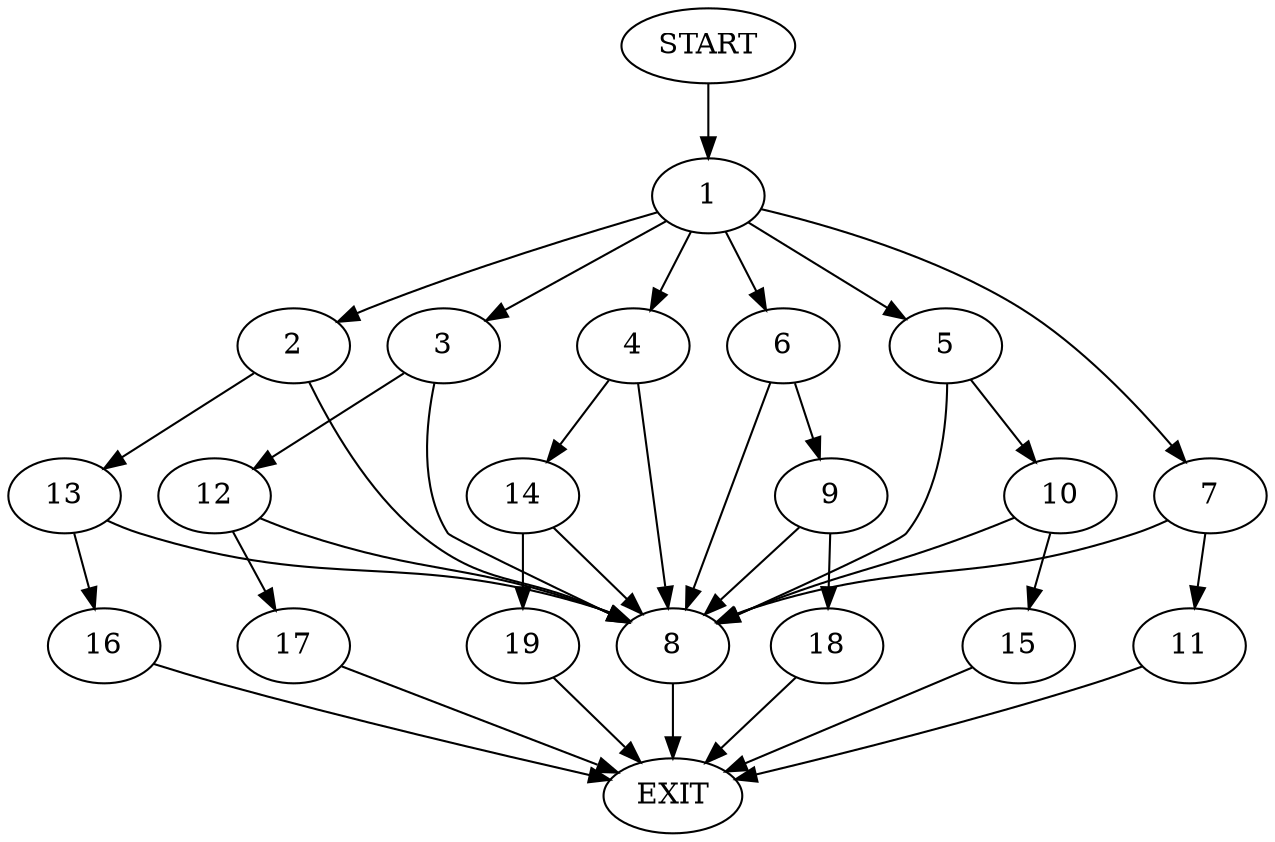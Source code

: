 digraph {
0 [label="START"]
20 [label="EXIT"]
0 -> 1
1 -> 2
1 -> 3
1 -> 4
1 -> 5
1 -> 6
1 -> 7
6 -> 8
6 -> 9
5 -> 10
5 -> 8
7 -> 8
7 -> 11
3 -> 8
3 -> 12
2 -> 8
2 -> 13
4 -> 8
4 -> 14
8 -> 20
10 -> 15
10 -> 8
15 -> 20
13 -> 16
13 -> 8
16 -> 20
12 -> 17
12 -> 8
17 -> 20
9 -> 18
9 -> 8
18 -> 20
14 -> 19
14 -> 8
19 -> 20
11 -> 20
}
